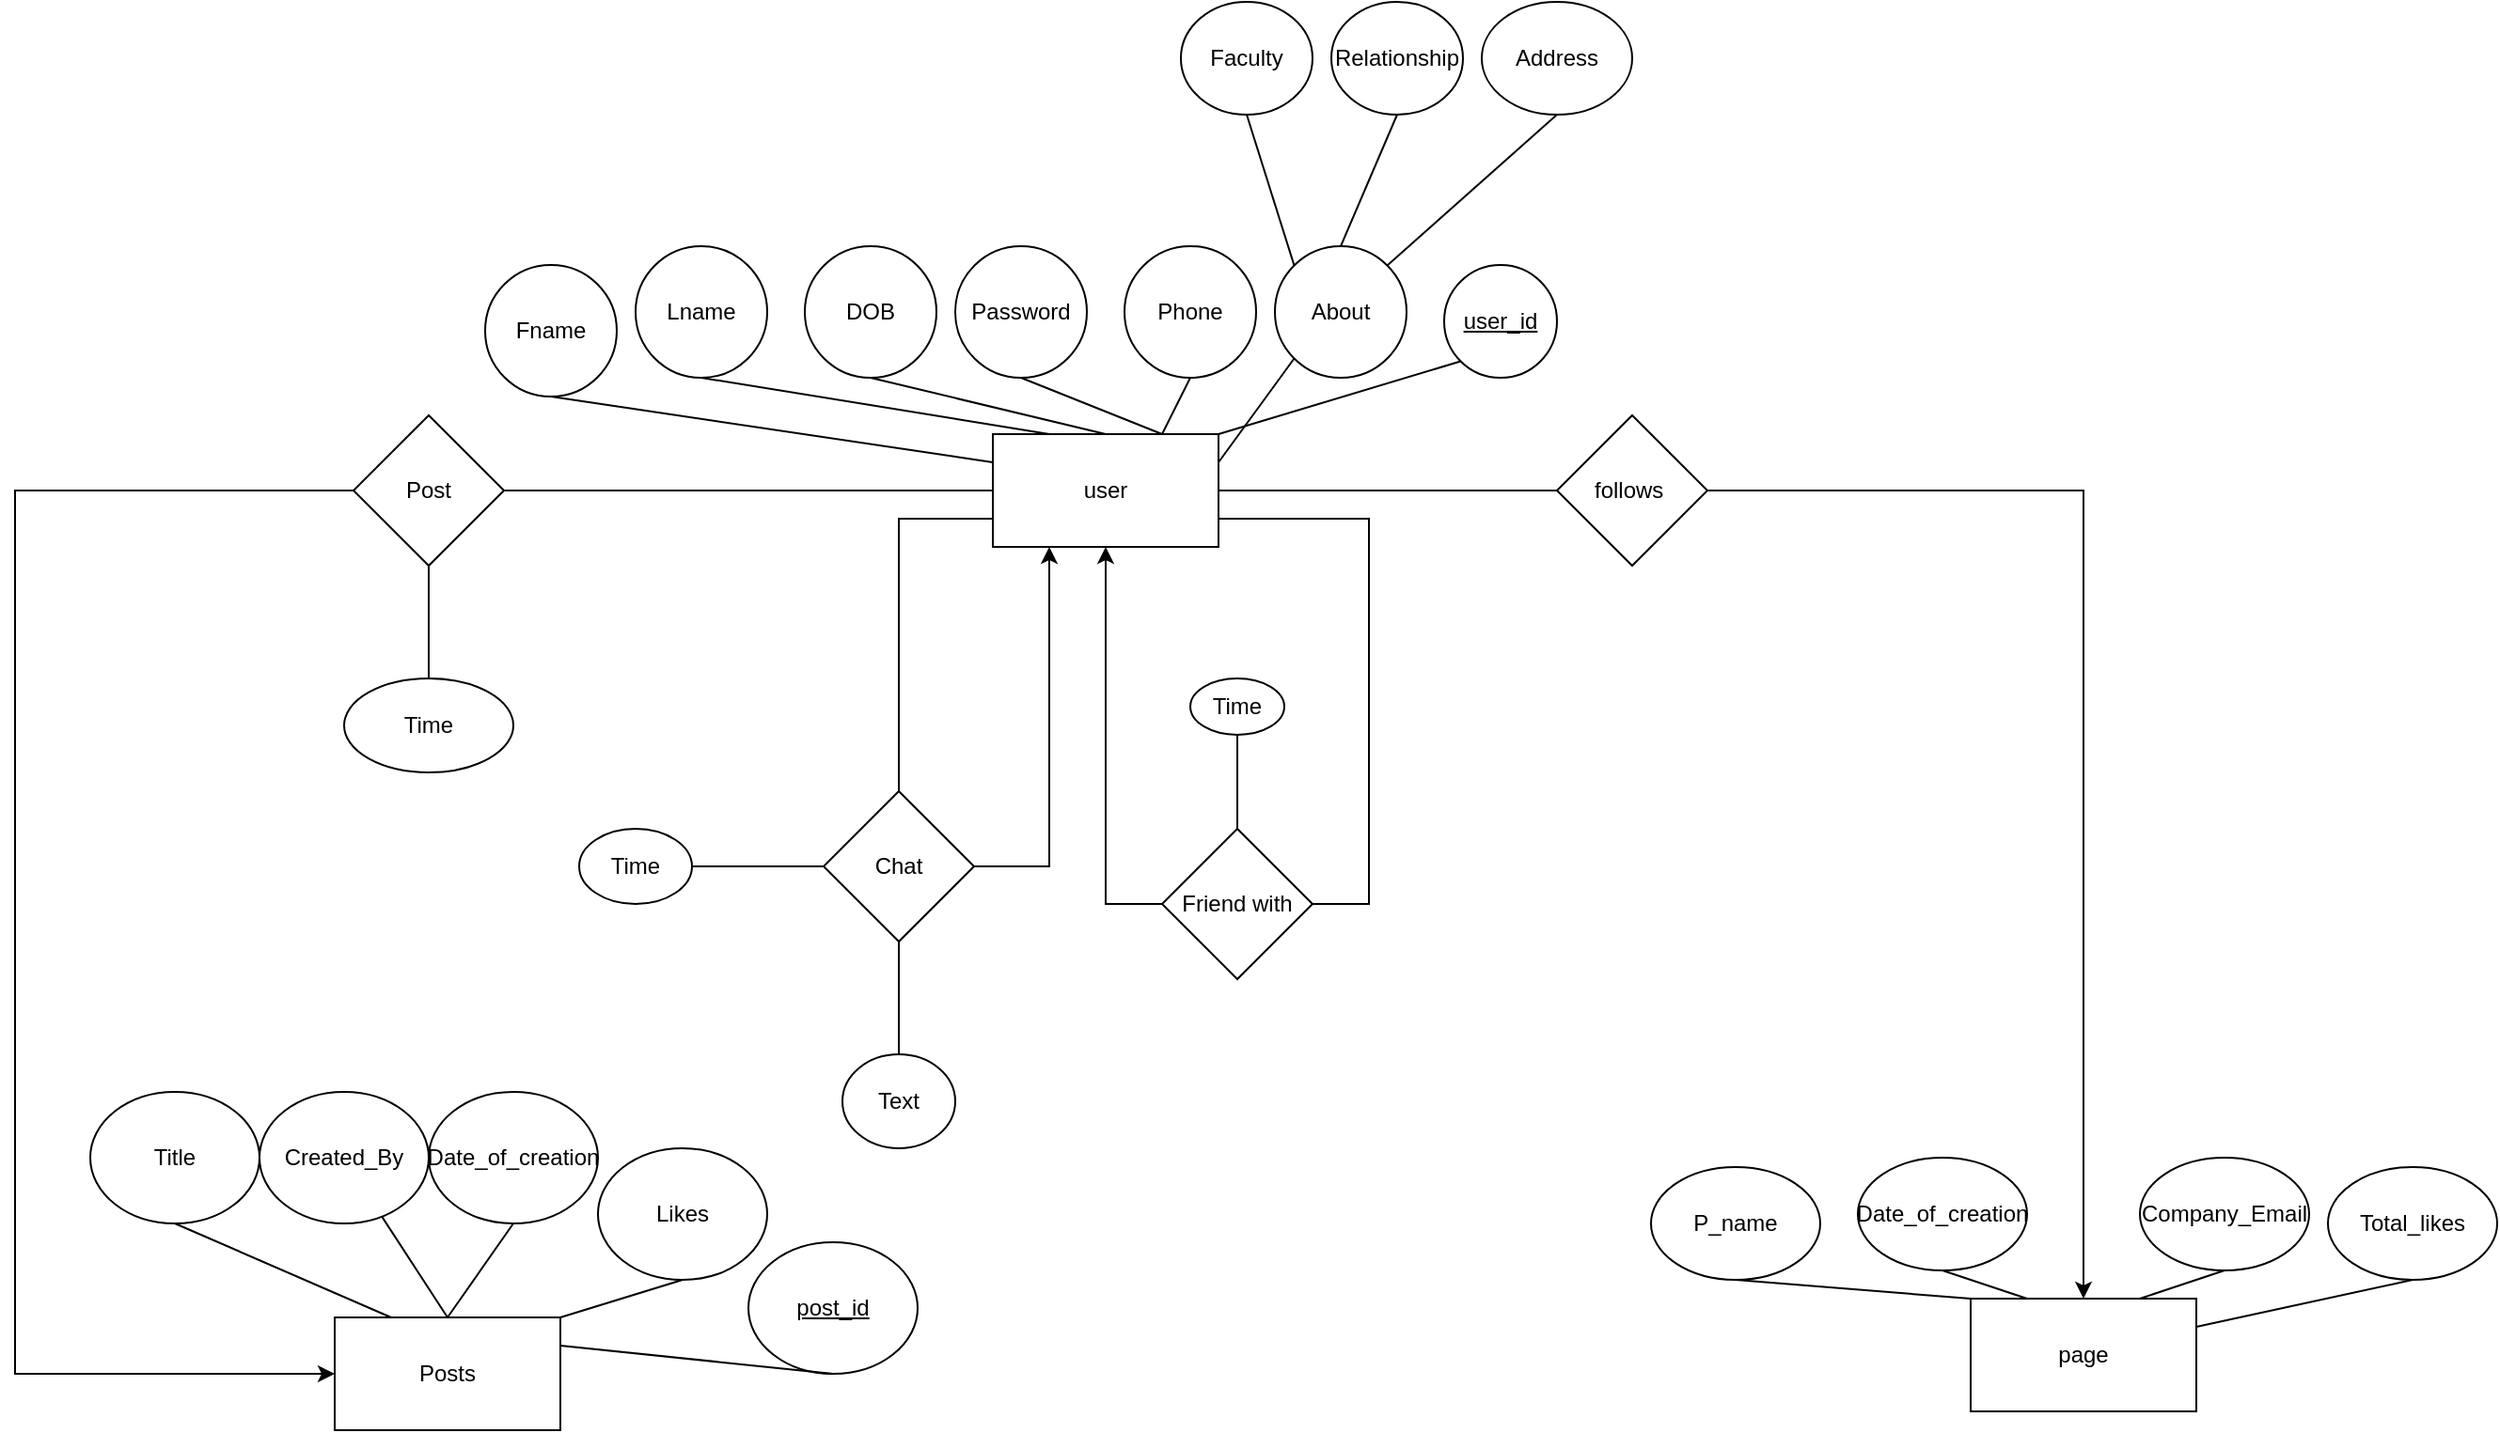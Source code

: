 <mxfile version="21.2.1" type="device">
  <diagram name="Page-1" id="oCYBQinQirQGewEDuI7B">
    <mxGraphModel dx="2736" dy="2298" grid="1" gridSize="10" guides="1" tooltips="1" connect="1" arrows="1" fold="1" page="1" pageScale="1" pageWidth="827" pageHeight="1169" math="0" shadow="0">
      <root>
        <mxCell id="0" />
        <mxCell id="1" parent="0" />
        <mxCell id="ujfTkzfmjz4NY19kAMxM-10" style="edgeStyle=orthogonalEdgeStyle;rounded=0;orthogonalLoop=1;jettySize=auto;html=1;entryX=0;entryY=0.5;entryDx=0;entryDy=0;endArrow=none;endFill=0;" edge="1" parent="1" source="ujfTkzfmjz4NY19kAMxM-1" target="ujfTkzfmjz4NY19kAMxM-9">
          <mxGeometry relative="1" as="geometry" />
        </mxCell>
        <mxCell id="ujfTkzfmjz4NY19kAMxM-60" style="edgeStyle=orthogonalEdgeStyle;rounded=0;orthogonalLoop=1;jettySize=auto;html=1;entryX=1;entryY=0.5;entryDx=0;entryDy=0;endArrow=none;endFill=0;" edge="1" parent="1" source="ujfTkzfmjz4NY19kAMxM-1" target="ujfTkzfmjz4NY19kAMxM-47">
          <mxGeometry relative="1" as="geometry" />
        </mxCell>
        <mxCell id="ujfTkzfmjz4NY19kAMxM-87" style="edgeStyle=orthogonalEdgeStyle;rounded=0;orthogonalLoop=1;jettySize=auto;html=1;exitX=0;exitY=0.75;exitDx=0;exitDy=0;endArrow=none;endFill=0;" edge="1" parent="1" source="ujfTkzfmjz4NY19kAMxM-1" target="ujfTkzfmjz4NY19kAMxM-84">
          <mxGeometry relative="1" as="geometry" />
        </mxCell>
        <mxCell id="ujfTkzfmjz4NY19kAMxM-1" value="user" style="rounded=0;whiteSpace=wrap;html=1;" vertex="1" parent="1">
          <mxGeometry x="350" y="180" width="120" height="60" as="geometry" />
        </mxCell>
        <mxCell id="ujfTkzfmjz4NY19kAMxM-8" value="page" style="rounded=0;whiteSpace=wrap;html=1;" vertex="1" parent="1">
          <mxGeometry x="870" y="640" width="120" height="60" as="geometry" />
        </mxCell>
        <mxCell id="ujfTkzfmjz4NY19kAMxM-75" style="edgeStyle=orthogonalEdgeStyle;rounded=0;orthogonalLoop=1;jettySize=auto;html=1;entryX=0.5;entryY=0;entryDx=0;entryDy=0;" edge="1" parent="1" source="ujfTkzfmjz4NY19kAMxM-9" target="ujfTkzfmjz4NY19kAMxM-8">
          <mxGeometry relative="1" as="geometry" />
        </mxCell>
        <mxCell id="ujfTkzfmjz4NY19kAMxM-9" value="follows&amp;nbsp;" style="rhombus;whiteSpace=wrap;html=1;" vertex="1" parent="1">
          <mxGeometry x="650" y="170" width="80" height="80" as="geometry" />
        </mxCell>
        <mxCell id="ujfTkzfmjz4NY19kAMxM-13" value="Fname" style="ellipse;whiteSpace=wrap;html=1;" vertex="1" parent="1">
          <mxGeometry x="80" y="90" width="70" height="70" as="geometry" />
        </mxCell>
        <mxCell id="ujfTkzfmjz4NY19kAMxM-14" value="Lname" style="ellipse;whiteSpace=wrap;html=1;" vertex="1" parent="1">
          <mxGeometry x="160" y="80" width="70" height="70" as="geometry" />
        </mxCell>
        <mxCell id="ujfTkzfmjz4NY19kAMxM-15" value="DOB" style="ellipse;whiteSpace=wrap;html=1;" vertex="1" parent="1">
          <mxGeometry x="250" y="80" width="70" height="70" as="geometry" />
        </mxCell>
        <mxCell id="ujfTkzfmjz4NY19kAMxM-16" value="Password" style="ellipse;whiteSpace=wrap;html=1;" vertex="1" parent="1">
          <mxGeometry x="330" y="80" width="70" height="70" as="geometry" />
        </mxCell>
        <mxCell id="ujfTkzfmjz4NY19kAMxM-18" value="Phone" style="ellipse;whiteSpace=wrap;html=1;" vertex="1" parent="1">
          <mxGeometry x="420" y="80" width="70" height="70" as="geometry" />
        </mxCell>
        <mxCell id="ujfTkzfmjz4NY19kAMxM-21" value="" style="endArrow=none;html=1;rounded=0;entryX=0.5;entryY=1;entryDx=0;entryDy=0;exitX=0;exitY=0.25;exitDx=0;exitDy=0;" edge="1" parent="1" source="ujfTkzfmjz4NY19kAMxM-1" target="ujfTkzfmjz4NY19kAMxM-13">
          <mxGeometry width="50" height="50" relative="1" as="geometry">
            <mxPoint x="560" y="370" as="sourcePoint" />
            <mxPoint x="610" y="320" as="targetPoint" />
          </mxGeometry>
        </mxCell>
        <mxCell id="ujfTkzfmjz4NY19kAMxM-22" value="" style="endArrow=none;html=1;rounded=0;entryX=0.5;entryY=1;entryDx=0;entryDy=0;exitX=0.25;exitY=0;exitDx=0;exitDy=0;" edge="1" parent="1" source="ujfTkzfmjz4NY19kAMxM-1" target="ujfTkzfmjz4NY19kAMxM-14">
          <mxGeometry width="50" height="50" relative="1" as="geometry">
            <mxPoint x="360" y="205" as="sourcePoint" />
            <mxPoint x="205" y="140" as="targetPoint" />
          </mxGeometry>
        </mxCell>
        <mxCell id="ujfTkzfmjz4NY19kAMxM-23" value="" style="endArrow=none;html=1;rounded=0;entryX=0.5;entryY=1;entryDx=0;entryDy=0;exitX=0.5;exitY=0;exitDx=0;exitDy=0;" edge="1" parent="1" source="ujfTkzfmjz4NY19kAMxM-1" target="ujfTkzfmjz4NY19kAMxM-15">
          <mxGeometry width="50" height="50" relative="1" as="geometry">
            <mxPoint x="370" y="215" as="sourcePoint" />
            <mxPoint x="215" y="150" as="targetPoint" />
          </mxGeometry>
        </mxCell>
        <mxCell id="ujfTkzfmjz4NY19kAMxM-24" value="" style="endArrow=none;html=1;rounded=0;entryX=0.5;entryY=1;entryDx=0;entryDy=0;exitX=0.75;exitY=0;exitDx=0;exitDy=0;" edge="1" parent="1" source="ujfTkzfmjz4NY19kAMxM-1" target="ujfTkzfmjz4NY19kAMxM-16">
          <mxGeometry width="50" height="50" relative="1" as="geometry">
            <mxPoint x="380" y="225" as="sourcePoint" />
            <mxPoint x="225" y="160" as="targetPoint" />
          </mxGeometry>
        </mxCell>
        <mxCell id="ujfTkzfmjz4NY19kAMxM-25" value="" style="endArrow=none;html=1;rounded=0;entryX=0.5;entryY=1;entryDx=0;entryDy=0;exitX=0.75;exitY=0;exitDx=0;exitDy=0;" edge="1" parent="1" source="ujfTkzfmjz4NY19kAMxM-1" target="ujfTkzfmjz4NY19kAMxM-18">
          <mxGeometry width="50" height="50" relative="1" as="geometry">
            <mxPoint x="560" y="370" as="sourcePoint" />
            <mxPoint x="610" y="320" as="targetPoint" />
          </mxGeometry>
        </mxCell>
        <mxCell id="ujfTkzfmjz4NY19kAMxM-26" value="About" style="ellipse;whiteSpace=wrap;html=1;aspect=fixed;" vertex="1" parent="1">
          <mxGeometry x="500" y="80" width="70" height="70" as="geometry" />
        </mxCell>
        <mxCell id="ujfTkzfmjz4NY19kAMxM-27" value="" style="endArrow=none;html=1;rounded=0;entryX=0;entryY=1;entryDx=0;entryDy=0;exitX=1;exitY=0.25;exitDx=0;exitDy=0;" edge="1" parent="1" source="ujfTkzfmjz4NY19kAMxM-1" target="ujfTkzfmjz4NY19kAMxM-26">
          <mxGeometry width="50" height="50" relative="1" as="geometry">
            <mxPoint x="560" y="370" as="sourcePoint" />
            <mxPoint x="610" y="320" as="targetPoint" />
          </mxGeometry>
        </mxCell>
        <mxCell id="ujfTkzfmjz4NY19kAMxM-29" value="Faculty" style="ellipse;whiteSpace=wrap;html=1;" vertex="1" parent="1">
          <mxGeometry x="450" y="-50" width="70" height="60" as="geometry" />
        </mxCell>
        <mxCell id="ujfTkzfmjz4NY19kAMxM-30" value="Address" style="ellipse;whiteSpace=wrap;html=1;" vertex="1" parent="1">
          <mxGeometry x="610" y="-50" width="80" height="60" as="geometry" />
        </mxCell>
        <mxCell id="ujfTkzfmjz4NY19kAMxM-32" value="Relationship" style="ellipse;whiteSpace=wrap;html=1;" vertex="1" parent="1">
          <mxGeometry x="530" y="-50" width="70" height="60" as="geometry" />
        </mxCell>
        <mxCell id="ujfTkzfmjz4NY19kAMxM-33" value="" style="endArrow=none;html=1;rounded=0;entryX=0.5;entryY=1;entryDx=0;entryDy=0;exitX=0;exitY=0;exitDx=0;exitDy=0;" edge="1" parent="1" source="ujfTkzfmjz4NY19kAMxM-26" target="ujfTkzfmjz4NY19kAMxM-29">
          <mxGeometry width="50" height="50" relative="1" as="geometry">
            <mxPoint x="560" y="370" as="sourcePoint" />
            <mxPoint x="610" y="320" as="targetPoint" />
          </mxGeometry>
        </mxCell>
        <mxCell id="ujfTkzfmjz4NY19kAMxM-34" value="" style="endArrow=none;html=1;rounded=0;exitX=0.5;exitY=1;exitDx=0;exitDy=0;entryX=0.5;entryY=0;entryDx=0;entryDy=0;" edge="1" parent="1" source="ujfTkzfmjz4NY19kAMxM-32" target="ujfTkzfmjz4NY19kAMxM-26">
          <mxGeometry width="50" height="50" relative="1" as="geometry">
            <mxPoint x="570" y="380" as="sourcePoint" />
            <mxPoint x="620" y="330" as="targetPoint" />
          </mxGeometry>
        </mxCell>
        <mxCell id="ujfTkzfmjz4NY19kAMxM-35" value="" style="endArrow=none;html=1;rounded=0;entryX=0.5;entryY=1;entryDx=0;entryDy=0;exitX=1;exitY=0;exitDx=0;exitDy=0;" edge="1" parent="1" source="ujfTkzfmjz4NY19kAMxM-26" target="ujfTkzfmjz4NY19kAMxM-30">
          <mxGeometry width="50" height="50" relative="1" as="geometry">
            <mxPoint x="580" y="390" as="sourcePoint" />
            <mxPoint x="630" y="340" as="targetPoint" />
          </mxGeometry>
        </mxCell>
        <mxCell id="ujfTkzfmjz4NY19kAMxM-37" value="P_name" style="ellipse;whiteSpace=wrap;html=1;" vertex="1" parent="1">
          <mxGeometry x="700" y="570" width="90" height="60" as="geometry" />
        </mxCell>
        <mxCell id="ujfTkzfmjz4NY19kAMxM-39" value="Total_likes" style="ellipse;whiteSpace=wrap;html=1;" vertex="1" parent="1">
          <mxGeometry x="1060" y="570" width="90" height="60" as="geometry" />
        </mxCell>
        <mxCell id="ujfTkzfmjz4NY19kAMxM-40" value="Company_Email" style="ellipse;whiteSpace=wrap;html=1;" vertex="1" parent="1">
          <mxGeometry x="960" y="565" width="90" height="60" as="geometry" />
        </mxCell>
        <mxCell id="ujfTkzfmjz4NY19kAMxM-41" value="Date_of_creation" style="ellipse;whiteSpace=wrap;html=1;" vertex="1" parent="1">
          <mxGeometry x="810" y="565" width="90" height="60" as="geometry" />
        </mxCell>
        <mxCell id="ujfTkzfmjz4NY19kAMxM-42" value="" style="endArrow=none;html=1;rounded=0;entryX=0.5;entryY=1;entryDx=0;entryDy=0;exitX=0;exitY=0;exitDx=0;exitDy=0;" edge="1" parent="1" source="ujfTkzfmjz4NY19kAMxM-8" target="ujfTkzfmjz4NY19kAMxM-37">
          <mxGeometry width="50" height="50" relative="1" as="geometry">
            <mxPoint x="810" y="250" as="sourcePoint" />
            <mxPoint x="860" y="200" as="targetPoint" />
          </mxGeometry>
        </mxCell>
        <mxCell id="ujfTkzfmjz4NY19kAMxM-43" value="" style="endArrow=none;html=1;rounded=0;entryX=0.5;entryY=1;entryDx=0;entryDy=0;exitX=0.75;exitY=0;exitDx=0;exitDy=0;" edge="1" parent="1" source="ujfTkzfmjz4NY19kAMxM-8" target="ujfTkzfmjz4NY19kAMxM-40">
          <mxGeometry width="50" height="50" relative="1" as="geometry">
            <mxPoint x="820" y="260" as="sourcePoint" />
            <mxPoint x="870" y="210" as="targetPoint" />
          </mxGeometry>
        </mxCell>
        <mxCell id="ujfTkzfmjz4NY19kAMxM-44" value="" style="endArrow=none;html=1;rounded=0;entryX=0.5;entryY=1;entryDx=0;entryDy=0;exitX=0.25;exitY=0;exitDx=0;exitDy=0;" edge="1" parent="1" source="ujfTkzfmjz4NY19kAMxM-8" target="ujfTkzfmjz4NY19kAMxM-41">
          <mxGeometry width="50" height="50" relative="1" as="geometry">
            <mxPoint x="830" y="270" as="sourcePoint" />
            <mxPoint x="880" y="220" as="targetPoint" />
          </mxGeometry>
        </mxCell>
        <mxCell id="ujfTkzfmjz4NY19kAMxM-45" value="" style="endArrow=none;html=1;rounded=0;entryX=0.5;entryY=1;entryDx=0;entryDy=0;exitX=1;exitY=0.25;exitDx=0;exitDy=0;" edge="1" parent="1" source="ujfTkzfmjz4NY19kAMxM-8" target="ujfTkzfmjz4NY19kAMxM-39">
          <mxGeometry width="50" height="50" relative="1" as="geometry">
            <mxPoint x="840" y="280" as="sourcePoint" />
            <mxPoint x="890" y="230" as="targetPoint" />
          </mxGeometry>
        </mxCell>
        <mxCell id="ujfTkzfmjz4NY19kAMxM-71" style="edgeStyle=orthogonalEdgeStyle;rounded=0;orthogonalLoop=1;jettySize=auto;html=1;entryX=0;entryY=0.5;entryDx=0;entryDy=0;" edge="1" parent="1" source="ujfTkzfmjz4NY19kAMxM-47" target="ujfTkzfmjz4NY19kAMxM-48">
          <mxGeometry relative="1" as="geometry">
            <Array as="points">
              <mxPoint x="-170" y="210" />
              <mxPoint x="-170" y="680" />
            </Array>
          </mxGeometry>
        </mxCell>
        <mxCell id="ujfTkzfmjz4NY19kAMxM-83" style="edgeStyle=orthogonalEdgeStyle;rounded=0;orthogonalLoop=1;jettySize=auto;html=1;entryX=0.5;entryY=0;entryDx=0;entryDy=0;endArrow=none;endFill=0;" edge="1" parent="1" source="ujfTkzfmjz4NY19kAMxM-47" target="ujfTkzfmjz4NY19kAMxM-82">
          <mxGeometry relative="1" as="geometry" />
        </mxCell>
        <mxCell id="ujfTkzfmjz4NY19kAMxM-47" value="Post" style="rhombus;whiteSpace=wrap;html=1;" vertex="1" parent="1">
          <mxGeometry x="10" y="170" width="80" height="80" as="geometry" />
        </mxCell>
        <mxCell id="ujfTkzfmjz4NY19kAMxM-48" value="Posts" style="rounded=0;whiteSpace=wrap;html=1;" vertex="1" parent="1">
          <mxGeometry y="650" width="120" height="60" as="geometry" />
        </mxCell>
        <mxCell id="ujfTkzfmjz4NY19kAMxM-49" value="Likes" style="ellipse;whiteSpace=wrap;html=1;" vertex="1" parent="1">
          <mxGeometry x="140" y="560" width="90" height="70" as="geometry" />
        </mxCell>
        <mxCell id="ujfTkzfmjz4NY19kAMxM-50" value="Created_By" style="ellipse;whiteSpace=wrap;html=1;" vertex="1" parent="1">
          <mxGeometry x="-40" y="530" width="90" height="70" as="geometry" />
        </mxCell>
        <mxCell id="ujfTkzfmjz4NY19kAMxM-51" value="Title" style="ellipse;whiteSpace=wrap;html=1;" vertex="1" parent="1">
          <mxGeometry x="-130" y="530" width="90" height="70" as="geometry" />
        </mxCell>
        <mxCell id="ujfTkzfmjz4NY19kAMxM-52" value="Date_of_creation" style="ellipse;whiteSpace=wrap;html=1;" vertex="1" parent="1">
          <mxGeometry x="50" y="530" width="90" height="70" as="geometry" />
        </mxCell>
        <mxCell id="ujfTkzfmjz4NY19kAMxM-53" value="&lt;u&gt;post_id&lt;/u&gt;" style="ellipse;whiteSpace=wrap;html=1;" vertex="1" parent="1">
          <mxGeometry x="220" y="610" width="90" height="70" as="geometry" />
        </mxCell>
        <mxCell id="ujfTkzfmjz4NY19kAMxM-54" value="" style="endArrow=none;html=1;rounded=0;exitX=0.5;exitY=1;exitDx=0;exitDy=0;entryX=1;entryY=0.25;entryDx=0;entryDy=0;" edge="1" parent="1" source="ujfTkzfmjz4NY19kAMxM-53" target="ujfTkzfmjz4NY19kAMxM-48">
          <mxGeometry width="50" height="50" relative="1" as="geometry">
            <mxPoint x="-130" y="370" as="sourcePoint" />
            <mxPoint x="-80" y="320" as="targetPoint" />
          </mxGeometry>
        </mxCell>
        <mxCell id="ujfTkzfmjz4NY19kAMxM-55" value="" style="endArrow=none;html=1;rounded=0;entryX=0.723;entryY=0.947;entryDx=0;entryDy=0;exitX=0.5;exitY=0;exitDx=0;exitDy=0;entryPerimeter=0;" edge="1" parent="1" source="ujfTkzfmjz4NY19kAMxM-48" target="ujfTkzfmjz4NY19kAMxM-50">
          <mxGeometry width="50" height="50" relative="1" as="geometry">
            <mxPoint x="-120" y="380" as="sourcePoint" />
            <mxPoint x="-70" y="330" as="targetPoint" />
          </mxGeometry>
        </mxCell>
        <mxCell id="ujfTkzfmjz4NY19kAMxM-56" value="" style="endArrow=none;html=1;rounded=0;entryX=0.5;entryY=1;entryDx=0;entryDy=0;exitX=0.5;exitY=0;exitDx=0;exitDy=0;" edge="1" parent="1" source="ujfTkzfmjz4NY19kAMxM-48" target="ujfTkzfmjz4NY19kAMxM-52">
          <mxGeometry width="50" height="50" relative="1" as="geometry">
            <mxPoint x="-110" y="390" as="sourcePoint" />
            <mxPoint x="-60" y="340" as="targetPoint" />
          </mxGeometry>
        </mxCell>
        <mxCell id="ujfTkzfmjz4NY19kAMxM-57" value="" style="endArrow=none;html=1;rounded=0;entryX=0.5;entryY=1;entryDx=0;entryDy=0;" edge="1" parent="1" target="ujfTkzfmjz4NY19kAMxM-49">
          <mxGeometry width="50" height="50" relative="1" as="geometry">
            <mxPoint x="120" y="650" as="sourcePoint" />
            <mxPoint x="-50" y="350" as="targetPoint" />
          </mxGeometry>
        </mxCell>
        <mxCell id="ujfTkzfmjz4NY19kAMxM-58" value="" style="endArrow=none;html=1;rounded=0;entryX=0.5;entryY=1;entryDx=0;entryDy=0;exitX=0.25;exitY=0;exitDx=0;exitDy=0;" edge="1" parent="1" source="ujfTkzfmjz4NY19kAMxM-48" target="ujfTkzfmjz4NY19kAMxM-51">
          <mxGeometry width="50" height="50" relative="1" as="geometry">
            <mxPoint x="-90" y="410" as="sourcePoint" />
            <mxPoint x="-40" y="360" as="targetPoint" />
          </mxGeometry>
        </mxCell>
        <mxCell id="ujfTkzfmjz4NY19kAMxM-63" style="edgeStyle=orthogonalEdgeStyle;rounded=0;orthogonalLoop=1;jettySize=auto;html=1;exitX=1;exitY=0.75;exitDx=0;exitDy=0;entryX=1;entryY=0.5;entryDx=0;entryDy=0;endArrow=none;endFill=0;" edge="1" parent="1" source="ujfTkzfmjz4NY19kAMxM-1" target="ujfTkzfmjz4NY19kAMxM-64">
          <mxGeometry relative="1" as="geometry">
            <Array as="points">
              <mxPoint x="550" y="225" />
              <mxPoint x="550" y="430" />
            </Array>
          </mxGeometry>
        </mxCell>
        <mxCell id="ujfTkzfmjz4NY19kAMxM-67" style="edgeStyle=orthogonalEdgeStyle;rounded=0;orthogonalLoop=1;jettySize=auto;html=1;entryX=0.5;entryY=1;entryDx=0;entryDy=0;" edge="1" parent="1" source="ujfTkzfmjz4NY19kAMxM-64" target="ujfTkzfmjz4NY19kAMxM-1">
          <mxGeometry relative="1" as="geometry">
            <Array as="points">
              <mxPoint x="410" y="430" />
            </Array>
          </mxGeometry>
        </mxCell>
        <mxCell id="ujfTkzfmjz4NY19kAMxM-69" style="edgeStyle=orthogonalEdgeStyle;rounded=0;orthogonalLoop=1;jettySize=auto;html=1;entryX=0.5;entryY=1;entryDx=0;entryDy=0;endArrow=none;endFill=0;" edge="1" parent="1" source="ujfTkzfmjz4NY19kAMxM-64" target="ujfTkzfmjz4NY19kAMxM-68">
          <mxGeometry relative="1" as="geometry" />
        </mxCell>
        <mxCell id="ujfTkzfmjz4NY19kAMxM-64" value="Friend with" style="rhombus;whiteSpace=wrap;html=1;" vertex="1" parent="1">
          <mxGeometry x="440" y="390" width="80" height="80" as="geometry" />
        </mxCell>
        <mxCell id="ujfTkzfmjz4NY19kAMxM-68" value="Time" style="ellipse;whiteSpace=wrap;html=1;" vertex="1" parent="1">
          <mxGeometry x="455" y="310" width="50" height="30" as="geometry" />
        </mxCell>
        <mxCell id="ujfTkzfmjz4NY19kAMxM-76" style="edgeStyle=orthogonalEdgeStyle;rounded=0;orthogonalLoop=1;jettySize=auto;html=1;exitX=0.5;exitY=1;exitDx=0;exitDy=0;" edge="1" parent="1" source="ujfTkzfmjz4NY19kAMxM-40" target="ujfTkzfmjz4NY19kAMxM-40">
          <mxGeometry relative="1" as="geometry" />
        </mxCell>
        <mxCell id="ujfTkzfmjz4NY19kAMxM-80" value="&lt;u&gt;user_id&lt;/u&gt;" style="ellipse;whiteSpace=wrap;html=1;" vertex="1" parent="1">
          <mxGeometry x="590" y="90" width="60" height="60" as="geometry" />
        </mxCell>
        <mxCell id="ujfTkzfmjz4NY19kAMxM-81" value="" style="endArrow=none;html=1;rounded=0;entryX=0;entryY=1;entryDx=0;entryDy=0;exitX=1;exitY=0;exitDx=0;exitDy=0;" edge="1" parent="1" source="ujfTkzfmjz4NY19kAMxM-1" target="ujfTkzfmjz4NY19kAMxM-80">
          <mxGeometry width="50" height="50" relative="1" as="geometry">
            <mxPoint x="260" y="260" as="sourcePoint" />
            <mxPoint x="310" y="210" as="targetPoint" />
          </mxGeometry>
        </mxCell>
        <mxCell id="ujfTkzfmjz4NY19kAMxM-82" value="Time" style="ellipse;whiteSpace=wrap;html=1;" vertex="1" parent="1">
          <mxGeometry x="5" y="310" width="90" height="50" as="geometry" />
        </mxCell>
        <mxCell id="ujfTkzfmjz4NY19kAMxM-86" style="edgeStyle=orthogonalEdgeStyle;rounded=0;orthogonalLoop=1;jettySize=auto;html=1;entryX=0.25;entryY=1;entryDx=0;entryDy=0;" edge="1" parent="1" source="ujfTkzfmjz4NY19kAMxM-84" target="ujfTkzfmjz4NY19kAMxM-1">
          <mxGeometry relative="1" as="geometry" />
        </mxCell>
        <mxCell id="ujfTkzfmjz4NY19kAMxM-89" style="edgeStyle=orthogonalEdgeStyle;rounded=0;orthogonalLoop=1;jettySize=auto;html=1;entryX=1;entryY=0.5;entryDx=0;entryDy=0;endArrow=none;endFill=0;" edge="1" parent="1" source="ujfTkzfmjz4NY19kAMxM-84" target="ujfTkzfmjz4NY19kAMxM-88">
          <mxGeometry relative="1" as="geometry" />
        </mxCell>
        <mxCell id="ujfTkzfmjz4NY19kAMxM-91" style="edgeStyle=orthogonalEdgeStyle;rounded=0;orthogonalLoop=1;jettySize=auto;html=1;entryX=0.5;entryY=0;entryDx=0;entryDy=0;endArrow=none;endFill=0;" edge="1" parent="1" source="ujfTkzfmjz4NY19kAMxM-84" target="ujfTkzfmjz4NY19kAMxM-90">
          <mxGeometry relative="1" as="geometry" />
        </mxCell>
        <mxCell id="ujfTkzfmjz4NY19kAMxM-84" value="Chat" style="rhombus;whiteSpace=wrap;html=1;" vertex="1" parent="1">
          <mxGeometry x="260" y="370" width="80" height="80" as="geometry" />
        </mxCell>
        <mxCell id="ujfTkzfmjz4NY19kAMxM-88" value="Time" style="ellipse;whiteSpace=wrap;html=1;" vertex="1" parent="1">
          <mxGeometry x="130" y="390" width="60" height="40" as="geometry" />
        </mxCell>
        <mxCell id="ujfTkzfmjz4NY19kAMxM-90" value="Text" style="ellipse;whiteSpace=wrap;html=1;" vertex="1" parent="1">
          <mxGeometry x="270" y="510" width="60" height="50" as="geometry" />
        </mxCell>
      </root>
    </mxGraphModel>
  </diagram>
</mxfile>
